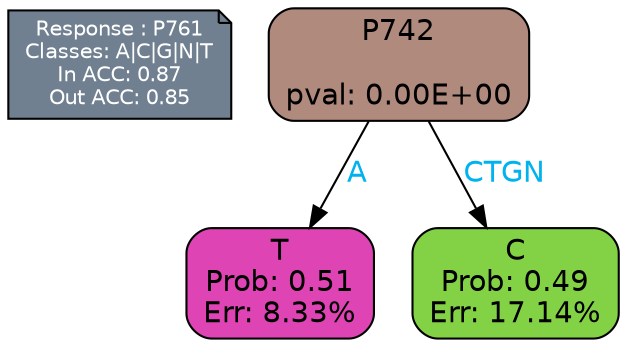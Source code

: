 digraph Tree {
node [shape=box, style="filled, rounded", color="black", fontname=helvetica] ;
graph [ranksep=equally, splines=polylines, bgcolor=transparent, dpi=600] ;
edge [fontname=helvetica] ;
LEGEND [label="Response : P761
Classes: A|C|G|N|T
In ACC: 0.87
Out ACC: 0.85
",shape=note,align=left,style=filled,fillcolor="slategray",fontcolor="white",fontsize=10];1 [label="P742

pval: 0.00E+00", fillcolor="#b18a7e"] ;
2 [label="T
Prob: 0.51
Err: 8.33%", fillcolor="#df44b4"] ;
3 [label="C
Prob: 0.49
Err: 17.14%", fillcolor="#83d245"] ;
1 -> 2 [label="A",fontcolor=deepskyblue2] ;
1 -> 3 [label="CTGN",fontcolor=deepskyblue2] ;
{rank = same; 2;3;}{rank = same; LEGEND;1;}}